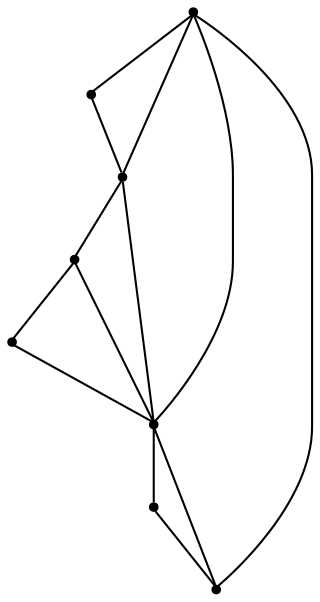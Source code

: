 graph {
  node [shape=point,comment="{\"directed\":false,\"doi\":\"10.1007/978-3-642-11805-0_29\",\"figure\":\"5 (2)\"}"]

  v0 [pos="1466.991960037586,728.8321841153232"]
  v1 [pos="1240.0440193353697,999.1845934781162"]
  v2 [pos="1315.6961324292558,804.4513315374201"]
  v3 [pos="1277.8700440695118,849.5103844382547"]
  v4 [pos="1240.0461189802302,804.4513315374202"]
  v5 [pos="1013.1033796709637,728.8321841153232"]
  v6 [pos="1202.220030620486,849.5103844382547"]
  v7 [pos="1164.4002411953238,804.4513315374201"]

  v0 -- v1 [id="-1",pos="1466.991960037586,728.8321841153232 1240.0440193353697,999.1845934781162 1240.0440193353697,999.1845934781162 1240.0440193353697,999.1845934781162"]
  v5 -- v0 [id="-2",pos="1013.1033796709637,728.8321841153232 1466.991960037586,728.8321841153232 1466.991960037586,728.8321841153232 1466.991960037586,728.8321841153232"]
  v5 -- v7 [id="-3",pos="1013.1033796709637,728.8321841153232 1164.4002411953238,804.4513315374201 1164.4002411953238,804.4513315374201 1164.4002411953238,804.4513315374201"]
  v5 -- v4 [id="-4",pos="1013.1033796709637,728.8321841153232 1240.0461189802302,804.4513315374202 1240.0461189802302,804.4513315374202 1240.0461189802302,804.4513315374202"]
  v7 -- v4 [id="-5",pos="1164.4002411953238,804.4513315374201 1240.0461189802302,804.4513315374202 1240.0461189802302,804.4513315374202 1240.0461189802302,804.4513315374202"]
  v4 -- v2 [id="-6",pos="1240.0461189802302,804.4513315374202 1315.6961324292558,804.4513315374201 1315.6961324292558,804.4513315374201 1315.6961324292558,804.4513315374201"]
  v7 -- v6 [id="-7",pos="1164.4002411953238,804.4513315374201 1202.220030620486,849.5103844382547 1202.220030620486,849.5103844382547 1202.220030620486,849.5103844382547"]
  v6 -- v4 [id="-8",pos="1202.220030620486,849.5103844382547 1240.0461189802302,804.4513315374202 1240.0461189802302,804.4513315374202 1240.0461189802302,804.4513315374202"]
  v1 -- v5 [id="-9",pos="1240.0440193353697,999.1845934781162 1013.1033796709637,728.8321841153232 1013.1033796709637,728.8321841153232 1013.1033796709637,728.8321841153232"]
  v4 -- v3 [id="-10",pos="1240.0461189802302,804.4513315374202 1277.8700440695118,849.5103844382547 1277.8700440695118,849.5103844382547 1277.8700440695118,849.5103844382547"]
  v4 -- v0 [id="-11",pos="1240.0461189802302,804.4513315374202 1466.991960037586,728.8321841153232 1466.991960037586,728.8321841153232 1466.991960037586,728.8321841153232"]
  v3 -- v2 [id="-12",pos="1277.8700440695118,849.5103844382547 1315.6961324292558,804.4513315374201 1315.6961324292558,804.4513315374201 1315.6961324292558,804.4513315374201"]
  v0 -- v2 [id="-13",pos="1466.991960037586,728.8321841153232 1315.6961324292558,804.4513315374201 1315.6961324292558,804.4513315374201 1315.6961324292558,804.4513315374201"]
}